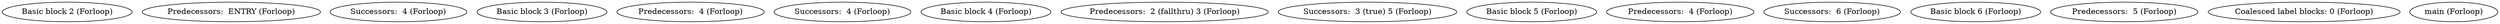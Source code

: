 digraph model { 
	Forloop_0 [label="Basic block 2 (Forloop)"];
	Forloop_1 [label="Predecessors:  ENTRY (Forloop)"];
	Forloop_2 [label="Successors:  4 (Forloop)"];
	Forloop_3 [label="Basic block 3 (Forloop)"];
	Forloop_4 [label="Predecessors:  4 (Forloop)"];
	Forloop_5 [label="Successors:  4 (Forloop)"];
	Forloop_6 [label="Basic block 4 (Forloop)"];
	Forloop_7 [label="Predecessors:  2 (fallthru) 3 (Forloop)"];
	Forloop_8 [label="Successors:  3 (true) 5 (Forloop)"];
	Forloop_9 [label="Basic block 5 (Forloop)"];
	Forloop_10 [label="Predecessors:  4 (Forloop)"];
	Forloop_11 [label="Successors:  6 (Forloop)"];
	Forloop_12 [label="Basic block 6 (Forloop)"];
	Forloop_13 [label="Predecessors:  5 (Forloop)"];
	Forloop_14 [label="Coalesced label blocks: 0 (Forloop)"];
	Forloop_15 [label="main (Forloop)"];
}
